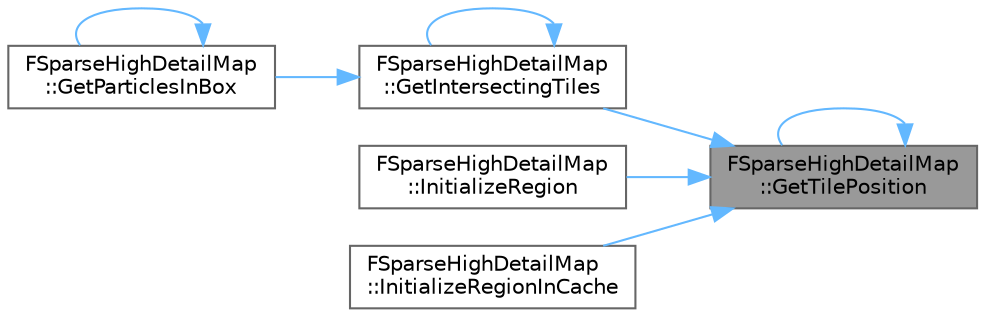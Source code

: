 digraph "FSparseHighDetailMap::GetTilePosition"
{
 // INTERACTIVE_SVG=YES
 // LATEX_PDF_SIZE
  bgcolor="transparent";
  edge [fontname=Helvetica,fontsize=10,labelfontname=Helvetica,labelfontsize=10];
  node [fontname=Helvetica,fontsize=10,shape=box,height=0.2,width=0.4];
  rankdir="RL";
  Node1 [id="Node000001",label="FSparseHighDetailMap\l::GetTilePosition",height=0.2,width=0.4,color="gray40", fillcolor="grey60", style="filled", fontcolor="black",tooltip=" "];
  Node1 -> Node2 [id="edge1_Node000001_Node000002",dir="back",color="steelblue1",style="solid",tooltip=" "];
  Node2 [id="Node000002",label="FSparseHighDetailMap\l::GetIntersectingTiles",height=0.2,width=0.4,color="grey40", fillcolor="white", style="filled",URL="$d1/d85/classFSparseHighDetailMap.html#a7362aea3e00daecc0dcba55c860e81f6",tooltip=" "];
  Node2 -> Node2 [id="edge2_Node000002_Node000002",dir="back",color="steelblue1",style="solid",tooltip=" "];
  Node2 -> Node3 [id="edge3_Node000002_Node000003",dir="back",color="steelblue1",style="solid",tooltip=" "];
  Node3 [id="Node000003",label="FSparseHighDetailMap\l::GetParticlesInBox",height=0.2,width=0.4,color="grey40", fillcolor="white", style="filled",URL="$d1/d85/classFSparseHighDetailMap.html#abd647679f2d16e2bff0472bbb3136de2",tooltip=" "];
  Node3 -> Node3 [id="edge4_Node000003_Node000003",dir="back",color="steelblue1",style="solid",tooltip=" "];
  Node1 -> Node1 [id="edge5_Node000001_Node000001",dir="back",color="steelblue1",style="solid",tooltip=" "];
  Node1 -> Node4 [id="edge6_Node000001_Node000004",dir="back",color="steelblue1",style="solid",tooltip=" "];
  Node4 [id="Node000004",label="FSparseHighDetailMap\l::InitializeRegion",height=0.2,width=0.4,color="grey40", fillcolor="white", style="filled",URL="$d1/d85/classFSparseHighDetailMap.html#a37aed2e1e0b34af20c824e5d35f3c05d",tooltip=" "];
  Node1 -> Node5 [id="edge7_Node000001_Node000005",dir="back",color="steelblue1",style="solid",tooltip=" "];
  Node5 [id="Node000005",label="FSparseHighDetailMap\l::InitializeRegionInCache",height=0.2,width=0.4,color="grey40", fillcolor="white", style="filled",URL="$d1/d85/classFSparseHighDetailMap.html#a3d5492cf56ebf32aac1c304c36384784",tooltip=" "];
}
